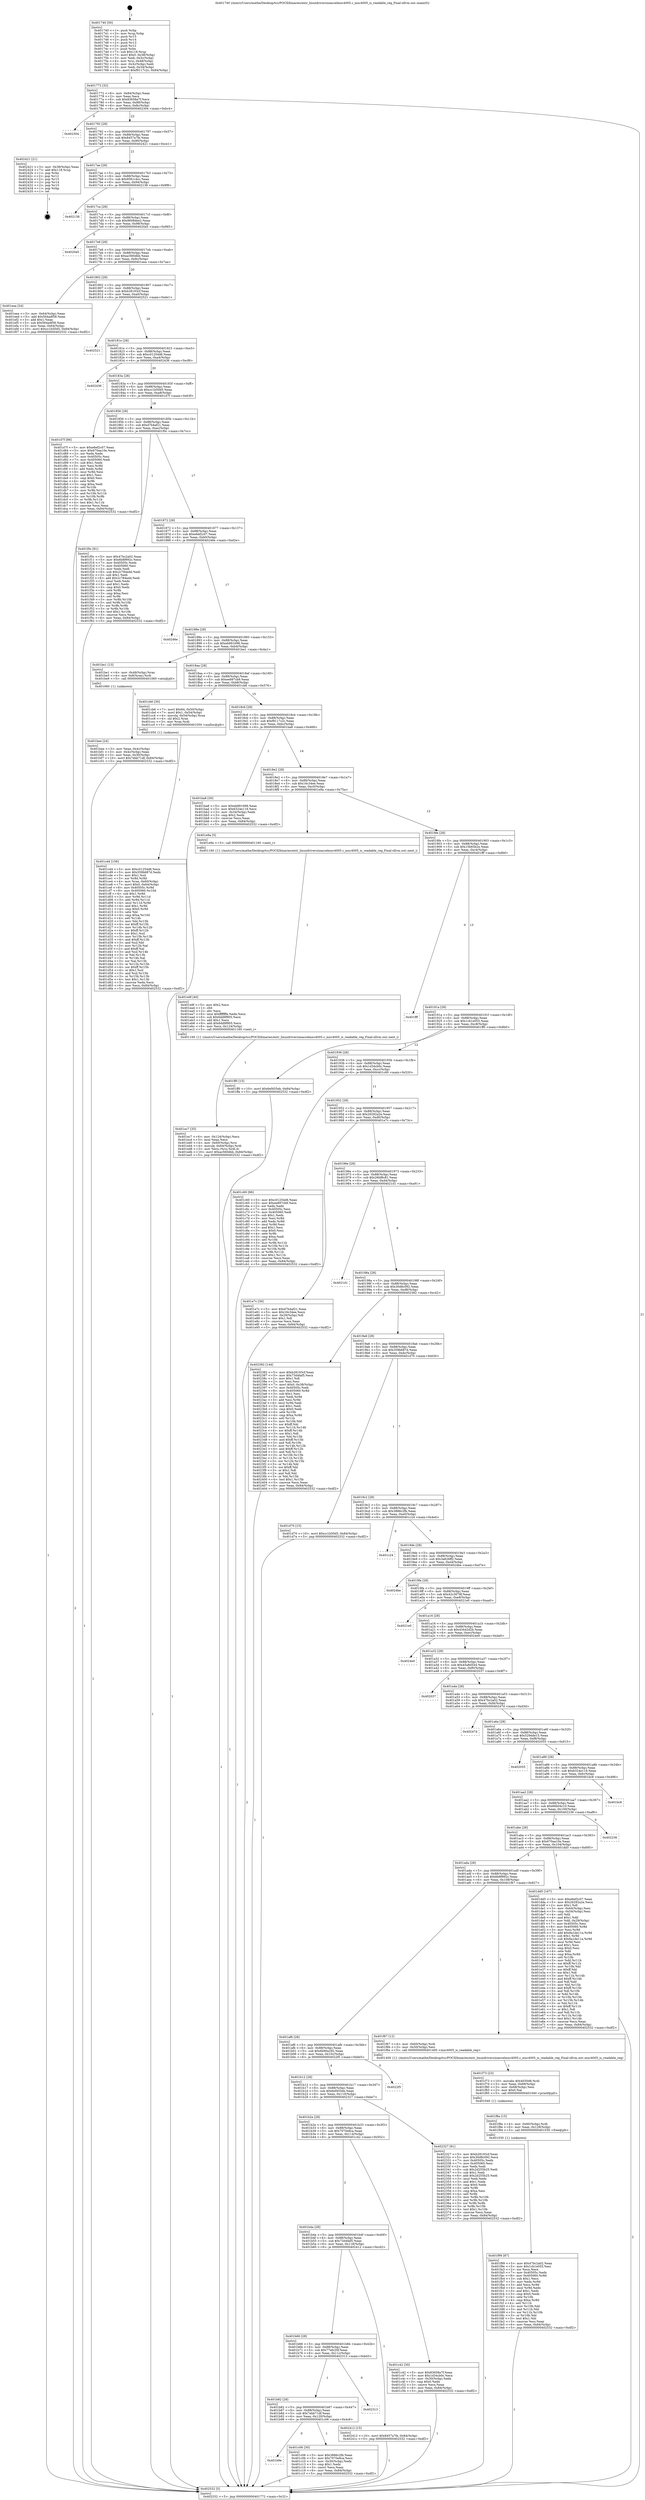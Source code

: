 digraph "0x401740" {
  label = "0x401740 (/mnt/c/Users/mathe/Desktop/tcc/POCII/binaries/extr_linuxdriversiioaccelmxc4005.c_mxc4005_is_readable_reg_Final-ollvm.out::main(0))"
  labelloc = "t"
  node[shape=record]

  Entry [label="",width=0.3,height=0.3,shape=circle,fillcolor=black,style=filled]
  "0x401772" [label="{
     0x401772 [32]\l
     | [instrs]\l
     &nbsp;&nbsp;0x401772 \<+6\>: mov -0x84(%rbp),%eax\l
     &nbsp;&nbsp;0x401778 \<+2\>: mov %eax,%ecx\l
     &nbsp;&nbsp;0x40177a \<+6\>: sub $0x83658a7f,%ecx\l
     &nbsp;&nbsp;0x401780 \<+6\>: mov %eax,-0x88(%rbp)\l
     &nbsp;&nbsp;0x401786 \<+6\>: mov %ecx,-0x8c(%rbp)\l
     &nbsp;&nbsp;0x40178c \<+6\>: je 0000000000402304 \<main+0xbc4\>\l
  }"]
  "0x402304" [label="{
     0x402304\l
  }", style=dashed]
  "0x401792" [label="{
     0x401792 [28]\l
     | [instrs]\l
     &nbsp;&nbsp;0x401792 \<+5\>: jmp 0000000000401797 \<main+0x57\>\l
     &nbsp;&nbsp;0x401797 \<+6\>: mov -0x88(%rbp),%eax\l
     &nbsp;&nbsp;0x40179d \<+5\>: sub $0x8457a7fe,%eax\l
     &nbsp;&nbsp;0x4017a2 \<+6\>: mov %eax,-0x90(%rbp)\l
     &nbsp;&nbsp;0x4017a8 \<+6\>: je 0000000000402421 \<main+0xce1\>\l
  }"]
  Exit [label="",width=0.3,height=0.3,shape=circle,fillcolor=black,style=filled,peripheries=2]
  "0x402421" [label="{
     0x402421 [21]\l
     | [instrs]\l
     &nbsp;&nbsp;0x402421 \<+3\>: mov -0x38(%rbp),%eax\l
     &nbsp;&nbsp;0x402424 \<+7\>: add $0x118,%rsp\l
     &nbsp;&nbsp;0x40242b \<+1\>: pop %rbx\l
     &nbsp;&nbsp;0x40242c \<+2\>: pop %r12\l
     &nbsp;&nbsp;0x40242e \<+2\>: pop %r13\l
     &nbsp;&nbsp;0x402430 \<+2\>: pop %r14\l
     &nbsp;&nbsp;0x402432 \<+2\>: pop %r15\l
     &nbsp;&nbsp;0x402434 \<+1\>: pop %rbp\l
     &nbsp;&nbsp;0x402435 \<+1\>: ret\l
  }"]
  "0x4017ae" [label="{
     0x4017ae [28]\l
     | [instrs]\l
     &nbsp;&nbsp;0x4017ae \<+5\>: jmp 00000000004017b3 \<main+0x73\>\l
     &nbsp;&nbsp;0x4017b3 \<+6\>: mov -0x88(%rbp),%eax\l
     &nbsp;&nbsp;0x4017b9 \<+5\>: sub $0x9561c4cc,%eax\l
     &nbsp;&nbsp;0x4017be \<+6\>: mov %eax,-0x94(%rbp)\l
     &nbsp;&nbsp;0x4017c4 \<+6\>: je 0000000000402138 \<main+0x9f8\>\l
  }"]
  "0x401f99" [label="{
     0x401f99 [87]\l
     | [instrs]\l
     &nbsp;&nbsp;0x401f99 \<+5\>: mov $0x47bc2a02,%eax\l
     &nbsp;&nbsp;0x401f9e \<+5\>: mov $0x1cb1e055,%esi\l
     &nbsp;&nbsp;0x401fa3 \<+2\>: xor %ecx,%ecx\l
     &nbsp;&nbsp;0x401fa5 \<+7\>: mov 0x40505c,%edx\l
     &nbsp;&nbsp;0x401fac \<+8\>: mov 0x405060,%r8d\l
     &nbsp;&nbsp;0x401fb4 \<+3\>: sub $0x1,%ecx\l
     &nbsp;&nbsp;0x401fb7 \<+3\>: mov %edx,%r9d\l
     &nbsp;&nbsp;0x401fba \<+3\>: add %ecx,%r9d\l
     &nbsp;&nbsp;0x401fbd \<+4\>: imul %r9d,%edx\l
     &nbsp;&nbsp;0x401fc1 \<+3\>: and $0x1,%edx\l
     &nbsp;&nbsp;0x401fc4 \<+3\>: cmp $0x0,%edx\l
     &nbsp;&nbsp;0x401fc7 \<+4\>: sete %r10b\l
     &nbsp;&nbsp;0x401fcb \<+4\>: cmp $0xa,%r8d\l
     &nbsp;&nbsp;0x401fcf \<+4\>: setl %r11b\l
     &nbsp;&nbsp;0x401fd3 \<+3\>: mov %r10b,%bl\l
     &nbsp;&nbsp;0x401fd6 \<+3\>: and %r11b,%bl\l
     &nbsp;&nbsp;0x401fd9 \<+3\>: xor %r11b,%r10b\l
     &nbsp;&nbsp;0x401fdc \<+3\>: or %r10b,%bl\l
     &nbsp;&nbsp;0x401fdf \<+3\>: test $0x1,%bl\l
     &nbsp;&nbsp;0x401fe2 \<+3\>: cmovne %esi,%eax\l
     &nbsp;&nbsp;0x401fe5 \<+6\>: mov %eax,-0x84(%rbp)\l
     &nbsp;&nbsp;0x401feb \<+5\>: jmp 0000000000402532 \<main+0xdf2\>\l
  }"]
  "0x402138" [label="{
     0x402138\l
  }", style=dashed]
  "0x4017ca" [label="{
     0x4017ca [28]\l
     | [instrs]\l
     &nbsp;&nbsp;0x4017ca \<+5\>: jmp 00000000004017cf \<main+0x8f\>\l
     &nbsp;&nbsp;0x4017cf \<+6\>: mov -0x88(%rbp),%eax\l
     &nbsp;&nbsp;0x4017d5 \<+5\>: sub $0x9608dee2,%eax\l
     &nbsp;&nbsp;0x4017da \<+6\>: mov %eax,-0x98(%rbp)\l
     &nbsp;&nbsp;0x4017e0 \<+6\>: je 00000000004020a5 \<main+0x965\>\l
  }"]
  "0x401f8a" [label="{
     0x401f8a [15]\l
     | [instrs]\l
     &nbsp;&nbsp;0x401f8a \<+4\>: mov -0x60(%rbp),%rdi\l
     &nbsp;&nbsp;0x401f8e \<+6\>: mov %eax,-0x128(%rbp)\l
     &nbsp;&nbsp;0x401f94 \<+5\>: call 0000000000401030 \<free@plt\>\l
     | [calls]\l
     &nbsp;&nbsp;0x401030 \{1\} (unknown)\l
  }"]
  "0x4020a5" [label="{
     0x4020a5\l
  }", style=dashed]
  "0x4017e6" [label="{
     0x4017e6 [28]\l
     | [instrs]\l
     &nbsp;&nbsp;0x4017e6 \<+5\>: jmp 00000000004017eb \<main+0xab\>\l
     &nbsp;&nbsp;0x4017eb \<+6\>: mov -0x88(%rbp),%eax\l
     &nbsp;&nbsp;0x4017f1 \<+5\>: sub $0xac560dbb,%eax\l
     &nbsp;&nbsp;0x4017f6 \<+6\>: mov %eax,-0x9c(%rbp)\l
     &nbsp;&nbsp;0x4017fc \<+6\>: je 0000000000401eea \<main+0x7aa\>\l
  }"]
  "0x401f73" [label="{
     0x401f73 [23]\l
     | [instrs]\l
     &nbsp;&nbsp;0x401f73 \<+10\>: movabs $0x4030d6,%rdi\l
     &nbsp;&nbsp;0x401f7d \<+3\>: mov %eax,-0x68(%rbp)\l
     &nbsp;&nbsp;0x401f80 \<+3\>: mov -0x68(%rbp),%esi\l
     &nbsp;&nbsp;0x401f83 \<+2\>: mov $0x0,%al\l
     &nbsp;&nbsp;0x401f85 \<+5\>: call 0000000000401040 \<printf@plt\>\l
     | [calls]\l
     &nbsp;&nbsp;0x401040 \{1\} (unknown)\l
  }"]
  "0x401eea" [label="{
     0x401eea [34]\l
     | [instrs]\l
     &nbsp;&nbsp;0x401eea \<+3\>: mov -0x64(%rbp),%eax\l
     &nbsp;&nbsp;0x401eed \<+5\>: add $0x564adf58,%eax\l
     &nbsp;&nbsp;0x401ef2 \<+3\>: add $0x1,%eax\l
     &nbsp;&nbsp;0x401ef5 \<+5\>: sub $0x564adf58,%eax\l
     &nbsp;&nbsp;0x401efa \<+3\>: mov %eax,-0x64(%rbp)\l
     &nbsp;&nbsp;0x401efd \<+10\>: movl $0xcc1b50d5,-0x84(%rbp)\l
     &nbsp;&nbsp;0x401f07 \<+5\>: jmp 0000000000402532 \<main+0xdf2\>\l
  }"]
  "0x401802" [label="{
     0x401802 [28]\l
     | [instrs]\l
     &nbsp;&nbsp;0x401802 \<+5\>: jmp 0000000000401807 \<main+0xc7\>\l
     &nbsp;&nbsp;0x401807 \<+6\>: mov -0x88(%rbp),%eax\l
     &nbsp;&nbsp;0x40180d \<+5\>: sub $0xb28193cf,%eax\l
     &nbsp;&nbsp;0x401812 \<+6\>: mov %eax,-0xa0(%rbp)\l
     &nbsp;&nbsp;0x401818 \<+6\>: je 0000000000402521 \<main+0xde1\>\l
  }"]
  "0x401ec7" [label="{
     0x401ec7 [35]\l
     | [instrs]\l
     &nbsp;&nbsp;0x401ec7 \<+6\>: mov -0x124(%rbp),%ecx\l
     &nbsp;&nbsp;0x401ecd \<+3\>: imul %eax,%ecx\l
     &nbsp;&nbsp;0x401ed0 \<+4\>: mov -0x60(%rbp),%rsi\l
     &nbsp;&nbsp;0x401ed4 \<+4\>: movslq -0x64(%rbp),%rdi\l
     &nbsp;&nbsp;0x401ed8 \<+3\>: mov %ecx,(%rsi,%rdi,4)\l
     &nbsp;&nbsp;0x401edb \<+10\>: movl $0xac560dbb,-0x84(%rbp)\l
     &nbsp;&nbsp;0x401ee5 \<+5\>: jmp 0000000000402532 \<main+0xdf2\>\l
  }"]
  "0x402521" [label="{
     0x402521\l
  }", style=dashed]
  "0x40181e" [label="{
     0x40181e [28]\l
     | [instrs]\l
     &nbsp;&nbsp;0x40181e \<+5\>: jmp 0000000000401823 \<main+0xe3\>\l
     &nbsp;&nbsp;0x401823 \<+6\>: mov -0x88(%rbp),%eax\l
     &nbsp;&nbsp;0x401829 \<+5\>: sub $0xc01254d6,%eax\l
     &nbsp;&nbsp;0x40182e \<+6\>: mov %eax,-0xa4(%rbp)\l
     &nbsp;&nbsp;0x401834 \<+6\>: je 0000000000402436 \<main+0xcf6\>\l
  }"]
  "0x401e9f" [label="{
     0x401e9f [40]\l
     | [instrs]\l
     &nbsp;&nbsp;0x401e9f \<+5\>: mov $0x2,%ecx\l
     &nbsp;&nbsp;0x401ea4 \<+1\>: cltd\l
     &nbsp;&nbsp;0x401ea5 \<+2\>: idiv %ecx\l
     &nbsp;&nbsp;0x401ea7 \<+6\>: imul $0xfffffffe,%edx,%ecx\l
     &nbsp;&nbsp;0x401ead \<+6\>: sub $0x6dd9f905,%ecx\l
     &nbsp;&nbsp;0x401eb3 \<+3\>: add $0x1,%ecx\l
     &nbsp;&nbsp;0x401eb6 \<+6\>: add $0x6dd9f905,%ecx\l
     &nbsp;&nbsp;0x401ebc \<+6\>: mov %ecx,-0x124(%rbp)\l
     &nbsp;&nbsp;0x401ec2 \<+5\>: call 0000000000401160 \<next_i\>\l
     | [calls]\l
     &nbsp;&nbsp;0x401160 \{1\} (/mnt/c/Users/mathe/Desktop/tcc/POCII/binaries/extr_linuxdriversiioaccelmxc4005.c_mxc4005_is_readable_reg_Final-ollvm.out::next_i)\l
  }"]
  "0x402436" [label="{
     0x402436\l
  }", style=dashed]
  "0x40183a" [label="{
     0x40183a [28]\l
     | [instrs]\l
     &nbsp;&nbsp;0x40183a \<+5\>: jmp 000000000040183f \<main+0xff\>\l
     &nbsp;&nbsp;0x40183f \<+6\>: mov -0x88(%rbp),%eax\l
     &nbsp;&nbsp;0x401845 \<+5\>: sub $0xcc1b50d5,%eax\l
     &nbsp;&nbsp;0x40184a \<+6\>: mov %eax,-0xa8(%rbp)\l
     &nbsp;&nbsp;0x401850 \<+6\>: je 0000000000401d7f \<main+0x63f\>\l
  }"]
  "0x401cd4" [label="{
     0x401cd4 [156]\l
     | [instrs]\l
     &nbsp;&nbsp;0x401cd4 \<+5\>: mov $0xc01254d6,%ecx\l
     &nbsp;&nbsp;0x401cd9 \<+5\>: mov $0x359b687d,%edx\l
     &nbsp;&nbsp;0x401cde \<+3\>: mov $0x1,%sil\l
     &nbsp;&nbsp;0x401ce1 \<+3\>: xor %r8d,%r8d\l
     &nbsp;&nbsp;0x401ce4 \<+4\>: mov %rax,-0x60(%rbp)\l
     &nbsp;&nbsp;0x401ce8 \<+7\>: movl $0x0,-0x64(%rbp)\l
     &nbsp;&nbsp;0x401cef \<+8\>: mov 0x40505c,%r9d\l
     &nbsp;&nbsp;0x401cf7 \<+8\>: mov 0x405060,%r10d\l
     &nbsp;&nbsp;0x401cff \<+4\>: sub $0x1,%r8d\l
     &nbsp;&nbsp;0x401d03 \<+3\>: mov %r9d,%r11d\l
     &nbsp;&nbsp;0x401d06 \<+3\>: add %r8d,%r11d\l
     &nbsp;&nbsp;0x401d09 \<+4\>: imul %r11d,%r9d\l
     &nbsp;&nbsp;0x401d0d \<+4\>: and $0x1,%r9d\l
     &nbsp;&nbsp;0x401d11 \<+4\>: cmp $0x0,%r9d\l
     &nbsp;&nbsp;0x401d15 \<+3\>: sete %bl\l
     &nbsp;&nbsp;0x401d18 \<+4\>: cmp $0xa,%r10d\l
     &nbsp;&nbsp;0x401d1c \<+4\>: setl %r14b\l
     &nbsp;&nbsp;0x401d20 \<+3\>: mov %bl,%r15b\l
     &nbsp;&nbsp;0x401d23 \<+4\>: xor $0xff,%r15b\l
     &nbsp;&nbsp;0x401d27 \<+3\>: mov %r14b,%r12b\l
     &nbsp;&nbsp;0x401d2a \<+4\>: xor $0xff,%r12b\l
     &nbsp;&nbsp;0x401d2e \<+4\>: xor $0x1,%sil\l
     &nbsp;&nbsp;0x401d32 \<+3\>: mov %r15b,%r13b\l
     &nbsp;&nbsp;0x401d35 \<+4\>: and $0xff,%r13b\l
     &nbsp;&nbsp;0x401d39 \<+3\>: and %sil,%bl\l
     &nbsp;&nbsp;0x401d3c \<+3\>: mov %r12b,%al\l
     &nbsp;&nbsp;0x401d3f \<+2\>: and $0xff,%al\l
     &nbsp;&nbsp;0x401d41 \<+3\>: and %sil,%r14b\l
     &nbsp;&nbsp;0x401d44 \<+3\>: or %bl,%r13b\l
     &nbsp;&nbsp;0x401d47 \<+3\>: or %r14b,%al\l
     &nbsp;&nbsp;0x401d4a \<+3\>: xor %al,%r13b\l
     &nbsp;&nbsp;0x401d4d \<+3\>: or %r12b,%r15b\l
     &nbsp;&nbsp;0x401d50 \<+4\>: xor $0xff,%r15b\l
     &nbsp;&nbsp;0x401d54 \<+4\>: or $0x1,%sil\l
     &nbsp;&nbsp;0x401d58 \<+3\>: and %sil,%r15b\l
     &nbsp;&nbsp;0x401d5b \<+3\>: or %r15b,%r13b\l
     &nbsp;&nbsp;0x401d5e \<+4\>: test $0x1,%r13b\l
     &nbsp;&nbsp;0x401d62 \<+3\>: cmovne %edx,%ecx\l
     &nbsp;&nbsp;0x401d65 \<+6\>: mov %ecx,-0x84(%rbp)\l
     &nbsp;&nbsp;0x401d6b \<+5\>: jmp 0000000000402532 \<main+0xdf2\>\l
  }"]
  "0x401d7f" [label="{
     0x401d7f [86]\l
     | [instrs]\l
     &nbsp;&nbsp;0x401d7f \<+5\>: mov $0xe6ef2c07,%eax\l
     &nbsp;&nbsp;0x401d84 \<+5\>: mov $0x670aa10e,%ecx\l
     &nbsp;&nbsp;0x401d89 \<+2\>: xor %edx,%edx\l
     &nbsp;&nbsp;0x401d8b \<+7\>: mov 0x40505c,%esi\l
     &nbsp;&nbsp;0x401d92 \<+7\>: mov 0x405060,%edi\l
     &nbsp;&nbsp;0x401d99 \<+3\>: sub $0x1,%edx\l
     &nbsp;&nbsp;0x401d9c \<+3\>: mov %esi,%r8d\l
     &nbsp;&nbsp;0x401d9f \<+3\>: add %edx,%r8d\l
     &nbsp;&nbsp;0x401da2 \<+4\>: imul %r8d,%esi\l
     &nbsp;&nbsp;0x401da6 \<+3\>: and $0x1,%esi\l
     &nbsp;&nbsp;0x401da9 \<+3\>: cmp $0x0,%esi\l
     &nbsp;&nbsp;0x401dac \<+4\>: sete %r9b\l
     &nbsp;&nbsp;0x401db0 \<+3\>: cmp $0xa,%edi\l
     &nbsp;&nbsp;0x401db3 \<+4\>: setl %r10b\l
     &nbsp;&nbsp;0x401db7 \<+3\>: mov %r9b,%r11b\l
     &nbsp;&nbsp;0x401dba \<+3\>: and %r10b,%r11b\l
     &nbsp;&nbsp;0x401dbd \<+3\>: xor %r10b,%r9b\l
     &nbsp;&nbsp;0x401dc0 \<+3\>: or %r9b,%r11b\l
     &nbsp;&nbsp;0x401dc3 \<+4\>: test $0x1,%r11b\l
     &nbsp;&nbsp;0x401dc7 \<+3\>: cmovne %ecx,%eax\l
     &nbsp;&nbsp;0x401dca \<+6\>: mov %eax,-0x84(%rbp)\l
     &nbsp;&nbsp;0x401dd0 \<+5\>: jmp 0000000000402532 \<main+0xdf2\>\l
  }"]
  "0x401856" [label="{
     0x401856 [28]\l
     | [instrs]\l
     &nbsp;&nbsp;0x401856 \<+5\>: jmp 000000000040185b \<main+0x11b\>\l
     &nbsp;&nbsp;0x40185b \<+6\>: mov -0x88(%rbp),%eax\l
     &nbsp;&nbsp;0x401861 \<+5\>: sub $0xd7b4af21,%eax\l
     &nbsp;&nbsp;0x401866 \<+6\>: mov %eax,-0xac(%rbp)\l
     &nbsp;&nbsp;0x40186c \<+6\>: je 0000000000401f0c \<main+0x7cc\>\l
  }"]
  "0x401b9e" [label="{
     0x401b9e\l
  }", style=dashed]
  "0x401f0c" [label="{
     0x401f0c [91]\l
     | [instrs]\l
     &nbsp;&nbsp;0x401f0c \<+5\>: mov $0x47bc2a02,%eax\l
     &nbsp;&nbsp;0x401f11 \<+5\>: mov $0x6b8f992c,%ecx\l
     &nbsp;&nbsp;0x401f16 \<+7\>: mov 0x40505c,%edx\l
     &nbsp;&nbsp;0x401f1d \<+7\>: mov 0x405060,%esi\l
     &nbsp;&nbsp;0x401f24 \<+2\>: mov %edx,%edi\l
     &nbsp;&nbsp;0x401f26 \<+6\>: sub $0x2c784edd,%edi\l
     &nbsp;&nbsp;0x401f2c \<+3\>: sub $0x1,%edi\l
     &nbsp;&nbsp;0x401f2f \<+6\>: add $0x2c784edd,%edi\l
     &nbsp;&nbsp;0x401f35 \<+3\>: imul %edi,%edx\l
     &nbsp;&nbsp;0x401f38 \<+3\>: and $0x1,%edx\l
     &nbsp;&nbsp;0x401f3b \<+3\>: cmp $0x0,%edx\l
     &nbsp;&nbsp;0x401f3e \<+4\>: sete %r8b\l
     &nbsp;&nbsp;0x401f42 \<+3\>: cmp $0xa,%esi\l
     &nbsp;&nbsp;0x401f45 \<+4\>: setl %r9b\l
     &nbsp;&nbsp;0x401f49 \<+3\>: mov %r8b,%r10b\l
     &nbsp;&nbsp;0x401f4c \<+3\>: and %r9b,%r10b\l
     &nbsp;&nbsp;0x401f4f \<+3\>: xor %r9b,%r8b\l
     &nbsp;&nbsp;0x401f52 \<+3\>: or %r8b,%r10b\l
     &nbsp;&nbsp;0x401f55 \<+4\>: test $0x1,%r10b\l
     &nbsp;&nbsp;0x401f59 \<+3\>: cmovne %ecx,%eax\l
     &nbsp;&nbsp;0x401f5c \<+6\>: mov %eax,-0x84(%rbp)\l
     &nbsp;&nbsp;0x401f62 \<+5\>: jmp 0000000000402532 \<main+0xdf2\>\l
  }"]
  "0x401872" [label="{
     0x401872 [28]\l
     | [instrs]\l
     &nbsp;&nbsp;0x401872 \<+5\>: jmp 0000000000401877 \<main+0x137\>\l
     &nbsp;&nbsp;0x401877 \<+6\>: mov -0x88(%rbp),%eax\l
     &nbsp;&nbsp;0x40187d \<+5\>: sub $0xe6ef2c07,%eax\l
     &nbsp;&nbsp;0x401882 \<+6\>: mov %eax,-0xb0(%rbp)\l
     &nbsp;&nbsp;0x401888 \<+6\>: je 000000000040246e \<main+0xd2e\>\l
  }"]
  "0x401c06" [label="{
     0x401c06 [30]\l
     | [instrs]\l
     &nbsp;&nbsp;0x401c06 \<+5\>: mov $0x3886c2fb,%eax\l
     &nbsp;&nbsp;0x401c0b \<+5\>: mov $0x7070e8ca,%ecx\l
     &nbsp;&nbsp;0x401c10 \<+3\>: mov -0x30(%rbp),%edx\l
     &nbsp;&nbsp;0x401c13 \<+3\>: cmp $0x1,%edx\l
     &nbsp;&nbsp;0x401c16 \<+3\>: cmovl %ecx,%eax\l
     &nbsp;&nbsp;0x401c19 \<+6\>: mov %eax,-0x84(%rbp)\l
     &nbsp;&nbsp;0x401c1f \<+5\>: jmp 0000000000402532 \<main+0xdf2\>\l
  }"]
  "0x40246e" [label="{
     0x40246e\l
  }", style=dashed]
  "0x40188e" [label="{
     0x40188e [28]\l
     | [instrs]\l
     &nbsp;&nbsp;0x40188e \<+5\>: jmp 0000000000401893 \<main+0x153\>\l
     &nbsp;&nbsp;0x401893 \<+6\>: mov -0x88(%rbp),%eax\l
     &nbsp;&nbsp;0x401899 \<+5\>: sub $0xeb991698,%eax\l
     &nbsp;&nbsp;0x40189e \<+6\>: mov %eax,-0xb4(%rbp)\l
     &nbsp;&nbsp;0x4018a4 \<+6\>: je 0000000000401be1 \<main+0x4a1\>\l
  }"]
  "0x401b82" [label="{
     0x401b82 [28]\l
     | [instrs]\l
     &nbsp;&nbsp;0x401b82 \<+5\>: jmp 0000000000401b87 \<main+0x447\>\l
     &nbsp;&nbsp;0x401b87 \<+6\>: mov -0x88(%rbp),%eax\l
     &nbsp;&nbsp;0x401b8d \<+5\>: sub $0x7ebb71df,%eax\l
     &nbsp;&nbsp;0x401b92 \<+6\>: mov %eax,-0x120(%rbp)\l
     &nbsp;&nbsp;0x401b98 \<+6\>: je 0000000000401c06 \<main+0x4c6\>\l
  }"]
  "0x401be1" [label="{
     0x401be1 [13]\l
     | [instrs]\l
     &nbsp;&nbsp;0x401be1 \<+4\>: mov -0x48(%rbp),%rax\l
     &nbsp;&nbsp;0x401be5 \<+4\>: mov 0x8(%rax),%rdi\l
     &nbsp;&nbsp;0x401be9 \<+5\>: call 0000000000401060 \<atoi@plt\>\l
     | [calls]\l
     &nbsp;&nbsp;0x401060 \{1\} (unknown)\l
  }"]
  "0x4018aa" [label="{
     0x4018aa [28]\l
     | [instrs]\l
     &nbsp;&nbsp;0x4018aa \<+5\>: jmp 00000000004018af \<main+0x16f\>\l
     &nbsp;&nbsp;0x4018af \<+6\>: mov -0x88(%rbp),%eax\l
     &nbsp;&nbsp;0x4018b5 \<+5\>: sub $0xee897cb9,%eax\l
     &nbsp;&nbsp;0x4018ba \<+6\>: mov %eax,-0xb8(%rbp)\l
     &nbsp;&nbsp;0x4018c0 \<+6\>: je 0000000000401cb6 \<main+0x576\>\l
  }"]
  "0x402313" [label="{
     0x402313\l
  }", style=dashed]
  "0x401cb6" [label="{
     0x401cb6 [30]\l
     | [instrs]\l
     &nbsp;&nbsp;0x401cb6 \<+7\>: movl $0x64,-0x50(%rbp)\l
     &nbsp;&nbsp;0x401cbd \<+7\>: movl $0x1,-0x54(%rbp)\l
     &nbsp;&nbsp;0x401cc4 \<+4\>: movslq -0x54(%rbp),%rax\l
     &nbsp;&nbsp;0x401cc8 \<+4\>: shl $0x2,%rax\l
     &nbsp;&nbsp;0x401ccc \<+3\>: mov %rax,%rdi\l
     &nbsp;&nbsp;0x401ccf \<+5\>: call 0000000000401050 \<malloc@plt\>\l
     | [calls]\l
     &nbsp;&nbsp;0x401050 \{1\} (unknown)\l
  }"]
  "0x4018c6" [label="{
     0x4018c6 [28]\l
     | [instrs]\l
     &nbsp;&nbsp;0x4018c6 \<+5\>: jmp 00000000004018cb \<main+0x18b\>\l
     &nbsp;&nbsp;0x4018cb \<+6\>: mov -0x88(%rbp),%eax\l
     &nbsp;&nbsp;0x4018d1 \<+5\>: sub $0xf9117c2c,%eax\l
     &nbsp;&nbsp;0x4018d6 \<+6\>: mov %eax,-0xbc(%rbp)\l
     &nbsp;&nbsp;0x4018dc \<+6\>: je 0000000000401ba8 \<main+0x468\>\l
  }"]
  "0x401b66" [label="{
     0x401b66 [28]\l
     | [instrs]\l
     &nbsp;&nbsp;0x401b66 \<+5\>: jmp 0000000000401b6b \<main+0x42b\>\l
     &nbsp;&nbsp;0x401b6b \<+6\>: mov -0x88(%rbp),%eax\l
     &nbsp;&nbsp;0x401b71 \<+5\>: sub $0x77efc20f,%eax\l
     &nbsp;&nbsp;0x401b76 \<+6\>: mov %eax,-0x11c(%rbp)\l
     &nbsp;&nbsp;0x401b7c \<+6\>: je 0000000000402313 \<main+0xbd3\>\l
  }"]
  "0x401ba8" [label="{
     0x401ba8 [30]\l
     | [instrs]\l
     &nbsp;&nbsp;0x401ba8 \<+5\>: mov $0xeb991698,%eax\l
     &nbsp;&nbsp;0x401bad \<+5\>: mov $0x6324e119,%ecx\l
     &nbsp;&nbsp;0x401bb2 \<+3\>: mov -0x34(%rbp),%edx\l
     &nbsp;&nbsp;0x401bb5 \<+3\>: cmp $0x2,%edx\l
     &nbsp;&nbsp;0x401bb8 \<+3\>: cmovne %ecx,%eax\l
     &nbsp;&nbsp;0x401bbb \<+6\>: mov %eax,-0x84(%rbp)\l
     &nbsp;&nbsp;0x401bc1 \<+5\>: jmp 0000000000402532 \<main+0xdf2\>\l
  }"]
  "0x4018e2" [label="{
     0x4018e2 [28]\l
     | [instrs]\l
     &nbsp;&nbsp;0x4018e2 \<+5\>: jmp 00000000004018e7 \<main+0x1a7\>\l
     &nbsp;&nbsp;0x4018e7 \<+6\>: mov -0x88(%rbp),%eax\l
     &nbsp;&nbsp;0x4018ed \<+5\>: sub $0x16c34ee,%eax\l
     &nbsp;&nbsp;0x4018f2 \<+6\>: mov %eax,-0xc0(%rbp)\l
     &nbsp;&nbsp;0x4018f8 \<+6\>: je 0000000000401e9a \<main+0x75a\>\l
  }"]
  "0x402532" [label="{
     0x402532 [5]\l
     | [instrs]\l
     &nbsp;&nbsp;0x402532 \<+5\>: jmp 0000000000401772 \<main+0x32\>\l
  }"]
  "0x401740" [label="{
     0x401740 [50]\l
     | [instrs]\l
     &nbsp;&nbsp;0x401740 \<+1\>: push %rbp\l
     &nbsp;&nbsp;0x401741 \<+3\>: mov %rsp,%rbp\l
     &nbsp;&nbsp;0x401744 \<+2\>: push %r15\l
     &nbsp;&nbsp;0x401746 \<+2\>: push %r14\l
     &nbsp;&nbsp;0x401748 \<+2\>: push %r13\l
     &nbsp;&nbsp;0x40174a \<+2\>: push %r12\l
     &nbsp;&nbsp;0x40174c \<+1\>: push %rbx\l
     &nbsp;&nbsp;0x40174d \<+7\>: sub $0x118,%rsp\l
     &nbsp;&nbsp;0x401754 \<+7\>: movl $0x0,-0x38(%rbp)\l
     &nbsp;&nbsp;0x40175b \<+3\>: mov %edi,-0x3c(%rbp)\l
     &nbsp;&nbsp;0x40175e \<+4\>: mov %rsi,-0x48(%rbp)\l
     &nbsp;&nbsp;0x401762 \<+3\>: mov -0x3c(%rbp),%edi\l
     &nbsp;&nbsp;0x401765 \<+3\>: mov %edi,-0x34(%rbp)\l
     &nbsp;&nbsp;0x401768 \<+10\>: movl $0xf9117c2c,-0x84(%rbp)\l
  }"]
  "0x401bee" [label="{
     0x401bee [24]\l
     | [instrs]\l
     &nbsp;&nbsp;0x401bee \<+3\>: mov %eax,-0x4c(%rbp)\l
     &nbsp;&nbsp;0x401bf1 \<+3\>: mov -0x4c(%rbp),%eax\l
     &nbsp;&nbsp;0x401bf4 \<+3\>: mov %eax,-0x30(%rbp)\l
     &nbsp;&nbsp;0x401bf7 \<+10\>: movl $0x7ebb71df,-0x84(%rbp)\l
     &nbsp;&nbsp;0x401c01 \<+5\>: jmp 0000000000402532 \<main+0xdf2\>\l
  }"]
  "0x402412" [label="{
     0x402412 [15]\l
     | [instrs]\l
     &nbsp;&nbsp;0x402412 \<+10\>: movl $0x8457a7fe,-0x84(%rbp)\l
     &nbsp;&nbsp;0x40241c \<+5\>: jmp 0000000000402532 \<main+0xdf2\>\l
  }"]
  "0x401e9a" [label="{
     0x401e9a [5]\l
     | [instrs]\l
     &nbsp;&nbsp;0x401e9a \<+5\>: call 0000000000401160 \<next_i\>\l
     | [calls]\l
     &nbsp;&nbsp;0x401160 \{1\} (/mnt/c/Users/mathe/Desktop/tcc/POCII/binaries/extr_linuxdriversiioaccelmxc4005.c_mxc4005_is_readable_reg_Final-ollvm.out::next_i)\l
  }"]
  "0x4018fe" [label="{
     0x4018fe [28]\l
     | [instrs]\l
     &nbsp;&nbsp;0x4018fe \<+5\>: jmp 0000000000401903 \<main+0x1c3\>\l
     &nbsp;&nbsp;0x401903 \<+6\>: mov -0x88(%rbp),%eax\l
     &nbsp;&nbsp;0x401909 \<+5\>: sub $0x15b65b2e,%eax\l
     &nbsp;&nbsp;0x40190e \<+6\>: mov %eax,-0xc4(%rbp)\l
     &nbsp;&nbsp;0x401914 \<+6\>: je 0000000000401fff \<main+0x8bf\>\l
  }"]
  "0x401b4a" [label="{
     0x401b4a [28]\l
     | [instrs]\l
     &nbsp;&nbsp;0x401b4a \<+5\>: jmp 0000000000401b4f \<main+0x40f\>\l
     &nbsp;&nbsp;0x401b4f \<+6\>: mov -0x88(%rbp),%eax\l
     &nbsp;&nbsp;0x401b55 \<+5\>: sub $0x73d4faf5,%eax\l
     &nbsp;&nbsp;0x401b5a \<+6\>: mov %eax,-0x118(%rbp)\l
     &nbsp;&nbsp;0x401b60 \<+6\>: je 0000000000402412 \<main+0xcd2\>\l
  }"]
  "0x401fff" [label="{
     0x401fff\l
  }", style=dashed]
  "0x40191a" [label="{
     0x40191a [28]\l
     | [instrs]\l
     &nbsp;&nbsp;0x40191a \<+5\>: jmp 000000000040191f \<main+0x1df\>\l
     &nbsp;&nbsp;0x40191f \<+6\>: mov -0x88(%rbp),%eax\l
     &nbsp;&nbsp;0x401925 \<+5\>: sub $0x1cb1e055,%eax\l
     &nbsp;&nbsp;0x40192a \<+6\>: mov %eax,-0xc8(%rbp)\l
     &nbsp;&nbsp;0x401930 \<+6\>: je 0000000000401ff0 \<main+0x8b0\>\l
  }"]
  "0x401c42" [label="{
     0x401c42 [30]\l
     | [instrs]\l
     &nbsp;&nbsp;0x401c42 \<+5\>: mov $0x83658a7f,%eax\l
     &nbsp;&nbsp;0x401c47 \<+5\>: mov $0x1d34cb0c,%ecx\l
     &nbsp;&nbsp;0x401c4c \<+3\>: mov -0x30(%rbp),%edx\l
     &nbsp;&nbsp;0x401c4f \<+3\>: cmp $0x0,%edx\l
     &nbsp;&nbsp;0x401c52 \<+3\>: cmove %ecx,%eax\l
     &nbsp;&nbsp;0x401c55 \<+6\>: mov %eax,-0x84(%rbp)\l
     &nbsp;&nbsp;0x401c5b \<+5\>: jmp 0000000000402532 \<main+0xdf2\>\l
  }"]
  "0x401ff0" [label="{
     0x401ff0 [15]\l
     | [instrs]\l
     &nbsp;&nbsp;0x401ff0 \<+10\>: movl $0x6ef455eb,-0x84(%rbp)\l
     &nbsp;&nbsp;0x401ffa \<+5\>: jmp 0000000000402532 \<main+0xdf2\>\l
  }"]
  "0x401936" [label="{
     0x401936 [28]\l
     | [instrs]\l
     &nbsp;&nbsp;0x401936 \<+5\>: jmp 000000000040193b \<main+0x1fb\>\l
     &nbsp;&nbsp;0x40193b \<+6\>: mov -0x88(%rbp),%eax\l
     &nbsp;&nbsp;0x401941 \<+5\>: sub $0x1d34cb0c,%eax\l
     &nbsp;&nbsp;0x401946 \<+6\>: mov %eax,-0xcc(%rbp)\l
     &nbsp;&nbsp;0x40194c \<+6\>: je 0000000000401c60 \<main+0x520\>\l
  }"]
  "0x401b2e" [label="{
     0x401b2e [28]\l
     | [instrs]\l
     &nbsp;&nbsp;0x401b2e \<+5\>: jmp 0000000000401b33 \<main+0x3f3\>\l
     &nbsp;&nbsp;0x401b33 \<+6\>: mov -0x88(%rbp),%eax\l
     &nbsp;&nbsp;0x401b39 \<+5\>: sub $0x7070e8ca,%eax\l
     &nbsp;&nbsp;0x401b3e \<+6\>: mov %eax,-0x114(%rbp)\l
     &nbsp;&nbsp;0x401b44 \<+6\>: je 0000000000401c42 \<main+0x502\>\l
  }"]
  "0x401c60" [label="{
     0x401c60 [86]\l
     | [instrs]\l
     &nbsp;&nbsp;0x401c60 \<+5\>: mov $0xc01254d6,%eax\l
     &nbsp;&nbsp;0x401c65 \<+5\>: mov $0xee897cb9,%ecx\l
     &nbsp;&nbsp;0x401c6a \<+2\>: xor %edx,%edx\l
     &nbsp;&nbsp;0x401c6c \<+7\>: mov 0x40505c,%esi\l
     &nbsp;&nbsp;0x401c73 \<+7\>: mov 0x405060,%edi\l
     &nbsp;&nbsp;0x401c7a \<+3\>: sub $0x1,%edx\l
     &nbsp;&nbsp;0x401c7d \<+3\>: mov %esi,%r8d\l
     &nbsp;&nbsp;0x401c80 \<+3\>: add %edx,%r8d\l
     &nbsp;&nbsp;0x401c83 \<+4\>: imul %r8d,%esi\l
     &nbsp;&nbsp;0x401c87 \<+3\>: and $0x1,%esi\l
     &nbsp;&nbsp;0x401c8a \<+3\>: cmp $0x0,%esi\l
     &nbsp;&nbsp;0x401c8d \<+4\>: sete %r9b\l
     &nbsp;&nbsp;0x401c91 \<+3\>: cmp $0xa,%edi\l
     &nbsp;&nbsp;0x401c94 \<+4\>: setl %r10b\l
     &nbsp;&nbsp;0x401c98 \<+3\>: mov %r9b,%r11b\l
     &nbsp;&nbsp;0x401c9b \<+3\>: and %r10b,%r11b\l
     &nbsp;&nbsp;0x401c9e \<+3\>: xor %r10b,%r9b\l
     &nbsp;&nbsp;0x401ca1 \<+3\>: or %r9b,%r11b\l
     &nbsp;&nbsp;0x401ca4 \<+4\>: test $0x1,%r11b\l
     &nbsp;&nbsp;0x401ca8 \<+3\>: cmovne %ecx,%eax\l
     &nbsp;&nbsp;0x401cab \<+6\>: mov %eax,-0x84(%rbp)\l
     &nbsp;&nbsp;0x401cb1 \<+5\>: jmp 0000000000402532 \<main+0xdf2\>\l
  }"]
  "0x401952" [label="{
     0x401952 [28]\l
     | [instrs]\l
     &nbsp;&nbsp;0x401952 \<+5\>: jmp 0000000000401957 \<main+0x217\>\l
     &nbsp;&nbsp;0x401957 \<+6\>: mov -0x88(%rbp),%eax\l
     &nbsp;&nbsp;0x40195d \<+5\>: sub $0x26292a2e,%eax\l
     &nbsp;&nbsp;0x401962 \<+6\>: mov %eax,-0xd0(%rbp)\l
     &nbsp;&nbsp;0x401968 \<+6\>: je 0000000000401e7c \<main+0x73c\>\l
  }"]
  "0x402327" [label="{
     0x402327 [91]\l
     | [instrs]\l
     &nbsp;&nbsp;0x402327 \<+5\>: mov $0xb28193cf,%eax\l
     &nbsp;&nbsp;0x40232c \<+5\>: mov $0x30d8c092,%ecx\l
     &nbsp;&nbsp;0x402331 \<+7\>: mov 0x40505c,%edx\l
     &nbsp;&nbsp;0x402338 \<+7\>: mov 0x405060,%esi\l
     &nbsp;&nbsp;0x40233f \<+2\>: mov %edx,%edi\l
     &nbsp;&nbsp;0x402341 \<+6\>: sub $0x2d255b25,%edi\l
     &nbsp;&nbsp;0x402347 \<+3\>: sub $0x1,%edi\l
     &nbsp;&nbsp;0x40234a \<+6\>: add $0x2d255b25,%edi\l
     &nbsp;&nbsp;0x402350 \<+3\>: imul %edi,%edx\l
     &nbsp;&nbsp;0x402353 \<+3\>: and $0x1,%edx\l
     &nbsp;&nbsp;0x402356 \<+3\>: cmp $0x0,%edx\l
     &nbsp;&nbsp;0x402359 \<+4\>: sete %r8b\l
     &nbsp;&nbsp;0x40235d \<+3\>: cmp $0xa,%esi\l
     &nbsp;&nbsp;0x402360 \<+4\>: setl %r9b\l
     &nbsp;&nbsp;0x402364 \<+3\>: mov %r8b,%r10b\l
     &nbsp;&nbsp;0x402367 \<+3\>: and %r9b,%r10b\l
     &nbsp;&nbsp;0x40236a \<+3\>: xor %r9b,%r8b\l
     &nbsp;&nbsp;0x40236d \<+3\>: or %r8b,%r10b\l
     &nbsp;&nbsp;0x402370 \<+4\>: test $0x1,%r10b\l
     &nbsp;&nbsp;0x402374 \<+3\>: cmovne %ecx,%eax\l
     &nbsp;&nbsp;0x402377 \<+6\>: mov %eax,-0x84(%rbp)\l
     &nbsp;&nbsp;0x40237d \<+5\>: jmp 0000000000402532 \<main+0xdf2\>\l
  }"]
  "0x401e7c" [label="{
     0x401e7c [30]\l
     | [instrs]\l
     &nbsp;&nbsp;0x401e7c \<+5\>: mov $0xd7b4af21,%eax\l
     &nbsp;&nbsp;0x401e81 \<+5\>: mov $0x16c34ee,%ecx\l
     &nbsp;&nbsp;0x401e86 \<+3\>: mov -0x29(%rbp),%dl\l
     &nbsp;&nbsp;0x401e89 \<+3\>: test $0x1,%dl\l
     &nbsp;&nbsp;0x401e8c \<+3\>: cmovne %ecx,%eax\l
     &nbsp;&nbsp;0x401e8f \<+6\>: mov %eax,-0x84(%rbp)\l
     &nbsp;&nbsp;0x401e95 \<+5\>: jmp 0000000000402532 \<main+0xdf2\>\l
  }"]
  "0x40196e" [label="{
     0x40196e [28]\l
     | [instrs]\l
     &nbsp;&nbsp;0x40196e \<+5\>: jmp 0000000000401973 \<main+0x233\>\l
     &nbsp;&nbsp;0x401973 \<+6\>: mov -0x88(%rbp),%eax\l
     &nbsp;&nbsp;0x401979 \<+5\>: sub $0x26bf8c81,%eax\l
     &nbsp;&nbsp;0x40197e \<+6\>: mov %eax,-0xd4(%rbp)\l
     &nbsp;&nbsp;0x401984 \<+6\>: je 00000000004021d1 \<main+0xa91\>\l
  }"]
  "0x401b12" [label="{
     0x401b12 [28]\l
     | [instrs]\l
     &nbsp;&nbsp;0x401b12 \<+5\>: jmp 0000000000401b17 \<main+0x3d7\>\l
     &nbsp;&nbsp;0x401b17 \<+6\>: mov -0x88(%rbp),%eax\l
     &nbsp;&nbsp;0x401b1d \<+5\>: sub $0x6ef455eb,%eax\l
     &nbsp;&nbsp;0x401b22 \<+6\>: mov %eax,-0x110(%rbp)\l
     &nbsp;&nbsp;0x401b28 \<+6\>: je 0000000000402327 \<main+0xbe7\>\l
  }"]
  "0x4021d1" [label="{
     0x4021d1\l
  }", style=dashed]
  "0x40198a" [label="{
     0x40198a [28]\l
     | [instrs]\l
     &nbsp;&nbsp;0x40198a \<+5\>: jmp 000000000040198f \<main+0x24f\>\l
     &nbsp;&nbsp;0x40198f \<+6\>: mov -0x88(%rbp),%eax\l
     &nbsp;&nbsp;0x401995 \<+5\>: sub $0x30d8c092,%eax\l
     &nbsp;&nbsp;0x40199a \<+6\>: mov %eax,-0xd8(%rbp)\l
     &nbsp;&nbsp;0x4019a0 \<+6\>: je 0000000000402382 \<main+0xc42\>\l
  }"]
  "0x4022f5" [label="{
     0x4022f5\l
  }", style=dashed]
  "0x402382" [label="{
     0x402382 [144]\l
     | [instrs]\l
     &nbsp;&nbsp;0x402382 \<+5\>: mov $0xb28193cf,%eax\l
     &nbsp;&nbsp;0x402387 \<+5\>: mov $0x73d4faf5,%ecx\l
     &nbsp;&nbsp;0x40238c \<+2\>: mov $0x1,%dl\l
     &nbsp;&nbsp;0x40238e \<+2\>: xor %esi,%esi\l
     &nbsp;&nbsp;0x402390 \<+7\>: movl $0x0,-0x38(%rbp)\l
     &nbsp;&nbsp;0x402397 \<+7\>: mov 0x40505c,%edi\l
     &nbsp;&nbsp;0x40239e \<+8\>: mov 0x405060,%r8d\l
     &nbsp;&nbsp;0x4023a6 \<+3\>: sub $0x1,%esi\l
     &nbsp;&nbsp;0x4023a9 \<+3\>: mov %edi,%r9d\l
     &nbsp;&nbsp;0x4023ac \<+3\>: add %esi,%r9d\l
     &nbsp;&nbsp;0x4023af \<+4\>: imul %r9d,%edi\l
     &nbsp;&nbsp;0x4023b3 \<+3\>: and $0x1,%edi\l
     &nbsp;&nbsp;0x4023b6 \<+3\>: cmp $0x0,%edi\l
     &nbsp;&nbsp;0x4023b9 \<+4\>: sete %r10b\l
     &nbsp;&nbsp;0x4023bd \<+4\>: cmp $0xa,%r8d\l
     &nbsp;&nbsp;0x4023c1 \<+4\>: setl %r11b\l
     &nbsp;&nbsp;0x4023c5 \<+3\>: mov %r10b,%bl\l
     &nbsp;&nbsp;0x4023c8 \<+3\>: xor $0xff,%bl\l
     &nbsp;&nbsp;0x4023cb \<+3\>: mov %r11b,%r14b\l
     &nbsp;&nbsp;0x4023ce \<+4\>: xor $0xff,%r14b\l
     &nbsp;&nbsp;0x4023d2 \<+3\>: xor $0x1,%dl\l
     &nbsp;&nbsp;0x4023d5 \<+3\>: mov %bl,%r15b\l
     &nbsp;&nbsp;0x4023d8 \<+4\>: and $0xff,%r15b\l
     &nbsp;&nbsp;0x4023dc \<+3\>: and %dl,%r10b\l
     &nbsp;&nbsp;0x4023df \<+3\>: mov %r14b,%r12b\l
     &nbsp;&nbsp;0x4023e2 \<+4\>: and $0xff,%r12b\l
     &nbsp;&nbsp;0x4023e6 \<+3\>: and %dl,%r11b\l
     &nbsp;&nbsp;0x4023e9 \<+3\>: or %r10b,%r15b\l
     &nbsp;&nbsp;0x4023ec \<+3\>: or %r11b,%r12b\l
     &nbsp;&nbsp;0x4023ef \<+3\>: xor %r12b,%r15b\l
     &nbsp;&nbsp;0x4023f2 \<+3\>: or %r14b,%bl\l
     &nbsp;&nbsp;0x4023f5 \<+3\>: xor $0xff,%bl\l
     &nbsp;&nbsp;0x4023f8 \<+3\>: or $0x1,%dl\l
     &nbsp;&nbsp;0x4023fb \<+2\>: and %dl,%bl\l
     &nbsp;&nbsp;0x4023fd \<+3\>: or %bl,%r15b\l
     &nbsp;&nbsp;0x402400 \<+4\>: test $0x1,%r15b\l
     &nbsp;&nbsp;0x402404 \<+3\>: cmovne %ecx,%eax\l
     &nbsp;&nbsp;0x402407 \<+6\>: mov %eax,-0x84(%rbp)\l
     &nbsp;&nbsp;0x40240d \<+5\>: jmp 0000000000402532 \<main+0xdf2\>\l
  }"]
  "0x4019a6" [label="{
     0x4019a6 [28]\l
     | [instrs]\l
     &nbsp;&nbsp;0x4019a6 \<+5\>: jmp 00000000004019ab \<main+0x26b\>\l
     &nbsp;&nbsp;0x4019ab \<+6\>: mov -0x88(%rbp),%eax\l
     &nbsp;&nbsp;0x4019b1 \<+5\>: sub $0x359b687d,%eax\l
     &nbsp;&nbsp;0x4019b6 \<+6\>: mov %eax,-0xdc(%rbp)\l
     &nbsp;&nbsp;0x4019bc \<+6\>: je 0000000000401d70 \<main+0x630\>\l
  }"]
  "0x401af6" [label="{
     0x401af6 [28]\l
     | [instrs]\l
     &nbsp;&nbsp;0x401af6 \<+5\>: jmp 0000000000401afb \<main+0x3bb\>\l
     &nbsp;&nbsp;0x401afb \<+6\>: mov -0x88(%rbp),%eax\l
     &nbsp;&nbsp;0x401b01 \<+5\>: sub $0x6b90a292,%eax\l
     &nbsp;&nbsp;0x401b06 \<+6\>: mov %eax,-0x10c(%rbp)\l
     &nbsp;&nbsp;0x401b0c \<+6\>: je 00000000004022f5 \<main+0xbb5\>\l
  }"]
  "0x401d70" [label="{
     0x401d70 [15]\l
     | [instrs]\l
     &nbsp;&nbsp;0x401d70 \<+10\>: movl $0xcc1b50d5,-0x84(%rbp)\l
     &nbsp;&nbsp;0x401d7a \<+5\>: jmp 0000000000402532 \<main+0xdf2\>\l
  }"]
  "0x4019c2" [label="{
     0x4019c2 [28]\l
     | [instrs]\l
     &nbsp;&nbsp;0x4019c2 \<+5\>: jmp 00000000004019c7 \<main+0x287\>\l
     &nbsp;&nbsp;0x4019c7 \<+6\>: mov -0x88(%rbp),%eax\l
     &nbsp;&nbsp;0x4019cd \<+5\>: sub $0x3886c2fb,%eax\l
     &nbsp;&nbsp;0x4019d2 \<+6\>: mov %eax,-0xe0(%rbp)\l
     &nbsp;&nbsp;0x4019d8 \<+6\>: je 0000000000401c24 \<main+0x4e4\>\l
  }"]
  "0x401f67" [label="{
     0x401f67 [12]\l
     | [instrs]\l
     &nbsp;&nbsp;0x401f67 \<+4\>: mov -0x60(%rbp),%rdi\l
     &nbsp;&nbsp;0x401f6b \<+3\>: mov -0x50(%rbp),%esi\l
     &nbsp;&nbsp;0x401f6e \<+5\>: call 0000000000401400 \<mxc4005_is_readable_reg\>\l
     | [calls]\l
     &nbsp;&nbsp;0x401400 \{1\} (/mnt/c/Users/mathe/Desktop/tcc/POCII/binaries/extr_linuxdriversiioaccelmxc4005.c_mxc4005_is_readable_reg_Final-ollvm.out::mxc4005_is_readable_reg)\l
  }"]
  "0x401c24" [label="{
     0x401c24\l
  }", style=dashed]
  "0x4019de" [label="{
     0x4019de [28]\l
     | [instrs]\l
     &nbsp;&nbsp;0x4019de \<+5\>: jmp 00000000004019e3 \<main+0x2a3\>\l
     &nbsp;&nbsp;0x4019e3 \<+6\>: mov -0x88(%rbp),%eax\l
     &nbsp;&nbsp;0x4019e9 \<+5\>: sub $0x3a626ff2,%eax\l
     &nbsp;&nbsp;0x4019ee \<+6\>: mov %eax,-0xe4(%rbp)\l
     &nbsp;&nbsp;0x4019f4 \<+6\>: je 00000000004024be \<main+0xd7e\>\l
  }"]
  "0x401ada" [label="{
     0x401ada [28]\l
     | [instrs]\l
     &nbsp;&nbsp;0x401ada \<+5\>: jmp 0000000000401adf \<main+0x39f\>\l
     &nbsp;&nbsp;0x401adf \<+6\>: mov -0x88(%rbp),%eax\l
     &nbsp;&nbsp;0x401ae5 \<+5\>: sub $0x6b8f992c,%eax\l
     &nbsp;&nbsp;0x401aea \<+6\>: mov %eax,-0x108(%rbp)\l
     &nbsp;&nbsp;0x401af0 \<+6\>: je 0000000000401f67 \<main+0x827\>\l
  }"]
  "0x4024be" [label="{
     0x4024be\l
  }", style=dashed]
  "0x4019fa" [label="{
     0x4019fa [28]\l
     | [instrs]\l
     &nbsp;&nbsp;0x4019fa \<+5\>: jmp 00000000004019ff \<main+0x2bf\>\l
     &nbsp;&nbsp;0x4019ff \<+6\>: mov -0x88(%rbp),%eax\l
     &nbsp;&nbsp;0x401a05 \<+5\>: sub $0x42c3678f,%eax\l
     &nbsp;&nbsp;0x401a0a \<+6\>: mov %eax,-0xe8(%rbp)\l
     &nbsp;&nbsp;0x401a10 \<+6\>: je 00000000004021e0 \<main+0xaa0\>\l
  }"]
  "0x401dd5" [label="{
     0x401dd5 [167]\l
     | [instrs]\l
     &nbsp;&nbsp;0x401dd5 \<+5\>: mov $0xe6ef2c07,%eax\l
     &nbsp;&nbsp;0x401dda \<+5\>: mov $0x26292a2e,%ecx\l
     &nbsp;&nbsp;0x401ddf \<+2\>: mov $0x1,%dl\l
     &nbsp;&nbsp;0x401de1 \<+3\>: mov -0x64(%rbp),%esi\l
     &nbsp;&nbsp;0x401de4 \<+3\>: cmp -0x54(%rbp),%esi\l
     &nbsp;&nbsp;0x401de7 \<+4\>: setl %dil\l
     &nbsp;&nbsp;0x401deb \<+4\>: and $0x1,%dil\l
     &nbsp;&nbsp;0x401def \<+4\>: mov %dil,-0x29(%rbp)\l
     &nbsp;&nbsp;0x401df3 \<+7\>: mov 0x40505c,%esi\l
     &nbsp;&nbsp;0x401dfa \<+8\>: mov 0x405060,%r8d\l
     &nbsp;&nbsp;0x401e02 \<+3\>: mov %esi,%r9d\l
     &nbsp;&nbsp;0x401e05 \<+7\>: add $0x8a1de11a,%r9d\l
     &nbsp;&nbsp;0x401e0c \<+4\>: sub $0x1,%r9d\l
     &nbsp;&nbsp;0x401e10 \<+7\>: sub $0x8a1de11a,%r9d\l
     &nbsp;&nbsp;0x401e17 \<+4\>: imul %r9d,%esi\l
     &nbsp;&nbsp;0x401e1b \<+3\>: and $0x1,%esi\l
     &nbsp;&nbsp;0x401e1e \<+3\>: cmp $0x0,%esi\l
     &nbsp;&nbsp;0x401e21 \<+4\>: sete %dil\l
     &nbsp;&nbsp;0x401e25 \<+4\>: cmp $0xa,%r8d\l
     &nbsp;&nbsp;0x401e29 \<+4\>: setl %r10b\l
     &nbsp;&nbsp;0x401e2d \<+3\>: mov %dil,%r11b\l
     &nbsp;&nbsp;0x401e30 \<+4\>: xor $0xff,%r11b\l
     &nbsp;&nbsp;0x401e34 \<+3\>: mov %r10b,%bl\l
     &nbsp;&nbsp;0x401e37 \<+3\>: xor $0xff,%bl\l
     &nbsp;&nbsp;0x401e3a \<+3\>: xor $0x1,%dl\l
     &nbsp;&nbsp;0x401e3d \<+3\>: mov %r11b,%r14b\l
     &nbsp;&nbsp;0x401e40 \<+4\>: and $0xff,%r14b\l
     &nbsp;&nbsp;0x401e44 \<+3\>: and %dl,%dil\l
     &nbsp;&nbsp;0x401e47 \<+3\>: mov %bl,%r15b\l
     &nbsp;&nbsp;0x401e4a \<+4\>: and $0xff,%r15b\l
     &nbsp;&nbsp;0x401e4e \<+3\>: and %dl,%r10b\l
     &nbsp;&nbsp;0x401e51 \<+3\>: or %dil,%r14b\l
     &nbsp;&nbsp;0x401e54 \<+3\>: or %r10b,%r15b\l
     &nbsp;&nbsp;0x401e57 \<+3\>: xor %r15b,%r14b\l
     &nbsp;&nbsp;0x401e5a \<+3\>: or %bl,%r11b\l
     &nbsp;&nbsp;0x401e5d \<+4\>: xor $0xff,%r11b\l
     &nbsp;&nbsp;0x401e61 \<+3\>: or $0x1,%dl\l
     &nbsp;&nbsp;0x401e64 \<+3\>: and %dl,%r11b\l
     &nbsp;&nbsp;0x401e67 \<+3\>: or %r11b,%r14b\l
     &nbsp;&nbsp;0x401e6a \<+4\>: test $0x1,%r14b\l
     &nbsp;&nbsp;0x401e6e \<+3\>: cmovne %ecx,%eax\l
     &nbsp;&nbsp;0x401e71 \<+6\>: mov %eax,-0x84(%rbp)\l
     &nbsp;&nbsp;0x401e77 \<+5\>: jmp 0000000000402532 \<main+0xdf2\>\l
  }"]
  "0x4021e0" [label="{
     0x4021e0\l
  }", style=dashed]
  "0x401a16" [label="{
     0x401a16 [28]\l
     | [instrs]\l
     &nbsp;&nbsp;0x401a16 \<+5\>: jmp 0000000000401a1b \<main+0x2db\>\l
     &nbsp;&nbsp;0x401a1b \<+6\>: mov -0x88(%rbp),%eax\l
     &nbsp;&nbsp;0x401a21 \<+5\>: sub $0x43442d2b,%eax\l
     &nbsp;&nbsp;0x401a26 \<+6\>: mov %eax,-0xec(%rbp)\l
     &nbsp;&nbsp;0x401a2c \<+6\>: je 00000000004024e0 \<main+0xda0\>\l
  }"]
  "0x401abe" [label="{
     0x401abe [28]\l
     | [instrs]\l
     &nbsp;&nbsp;0x401abe \<+5\>: jmp 0000000000401ac3 \<main+0x383\>\l
     &nbsp;&nbsp;0x401ac3 \<+6\>: mov -0x88(%rbp),%eax\l
     &nbsp;&nbsp;0x401ac9 \<+5\>: sub $0x670aa10e,%eax\l
     &nbsp;&nbsp;0x401ace \<+6\>: mov %eax,-0x104(%rbp)\l
     &nbsp;&nbsp;0x401ad4 \<+6\>: je 0000000000401dd5 \<main+0x695\>\l
  }"]
  "0x4024e0" [label="{
     0x4024e0\l
  }", style=dashed]
  "0x401a32" [label="{
     0x401a32 [28]\l
     | [instrs]\l
     &nbsp;&nbsp;0x401a32 \<+5\>: jmp 0000000000401a37 \<main+0x2f7\>\l
     &nbsp;&nbsp;0x401a37 \<+6\>: mov -0x88(%rbp),%eax\l
     &nbsp;&nbsp;0x401a3d \<+5\>: sub $0x45a8d544,%eax\l
     &nbsp;&nbsp;0x401a42 \<+6\>: mov %eax,-0xf0(%rbp)\l
     &nbsp;&nbsp;0x401a48 \<+6\>: je 0000000000402037 \<main+0x8f7\>\l
  }"]
  "0x402236" [label="{
     0x402236\l
  }", style=dashed]
  "0x402037" [label="{
     0x402037\l
  }", style=dashed]
  "0x401a4e" [label="{
     0x401a4e [28]\l
     | [instrs]\l
     &nbsp;&nbsp;0x401a4e \<+5\>: jmp 0000000000401a53 \<main+0x313\>\l
     &nbsp;&nbsp;0x401a53 \<+6\>: mov -0x88(%rbp),%eax\l
     &nbsp;&nbsp;0x401a59 \<+5\>: sub $0x47bc2a02,%eax\l
     &nbsp;&nbsp;0x401a5e \<+6\>: mov %eax,-0xf4(%rbp)\l
     &nbsp;&nbsp;0x401a64 \<+6\>: je 000000000040247d \<main+0xd3d\>\l
  }"]
  "0x401aa2" [label="{
     0x401aa2 [28]\l
     | [instrs]\l
     &nbsp;&nbsp;0x401aa2 \<+5\>: jmp 0000000000401aa7 \<main+0x367\>\l
     &nbsp;&nbsp;0x401aa7 \<+6\>: mov -0x88(%rbp),%eax\l
     &nbsp;&nbsp;0x401aad \<+5\>: sub $0x66b04c10,%eax\l
     &nbsp;&nbsp;0x401ab2 \<+6\>: mov %eax,-0x100(%rbp)\l
     &nbsp;&nbsp;0x401ab8 \<+6\>: je 0000000000402236 \<main+0xaf6\>\l
  }"]
  "0x40247d" [label="{
     0x40247d\l
  }", style=dashed]
  "0x401a6a" [label="{
     0x401a6a [28]\l
     | [instrs]\l
     &nbsp;&nbsp;0x401a6a \<+5\>: jmp 0000000000401a6f \<main+0x32f\>\l
     &nbsp;&nbsp;0x401a6f \<+6\>: mov -0x88(%rbp),%eax\l
     &nbsp;&nbsp;0x401a75 \<+5\>: sub $0x529dde15,%eax\l
     &nbsp;&nbsp;0x401a7a \<+6\>: mov %eax,-0xf8(%rbp)\l
     &nbsp;&nbsp;0x401a80 \<+6\>: je 0000000000402055 \<main+0x915\>\l
  }"]
  "0x401bc6" [label="{
     0x401bc6\l
  }", style=dashed]
  "0x402055" [label="{
     0x402055\l
  }", style=dashed]
  "0x401a86" [label="{
     0x401a86 [28]\l
     | [instrs]\l
     &nbsp;&nbsp;0x401a86 \<+5\>: jmp 0000000000401a8b \<main+0x34b\>\l
     &nbsp;&nbsp;0x401a8b \<+6\>: mov -0x88(%rbp),%eax\l
     &nbsp;&nbsp;0x401a91 \<+5\>: sub $0x6324e119,%eax\l
     &nbsp;&nbsp;0x401a96 \<+6\>: mov %eax,-0xfc(%rbp)\l
     &nbsp;&nbsp;0x401a9c \<+6\>: je 0000000000401bc6 \<main+0x486\>\l
  }"]
  Entry -> "0x401740" [label=" 1"]
  "0x401772" -> "0x402304" [label=" 0"]
  "0x401772" -> "0x401792" [label=" 22"]
  "0x402421" -> Exit [label=" 1"]
  "0x401792" -> "0x402421" [label=" 1"]
  "0x401792" -> "0x4017ae" [label=" 21"]
  "0x402412" -> "0x402532" [label=" 1"]
  "0x4017ae" -> "0x402138" [label=" 0"]
  "0x4017ae" -> "0x4017ca" [label=" 21"]
  "0x402382" -> "0x402532" [label=" 1"]
  "0x4017ca" -> "0x4020a5" [label=" 0"]
  "0x4017ca" -> "0x4017e6" [label=" 21"]
  "0x402327" -> "0x402532" [label=" 1"]
  "0x4017e6" -> "0x401eea" [label=" 1"]
  "0x4017e6" -> "0x401802" [label=" 20"]
  "0x401ff0" -> "0x402532" [label=" 1"]
  "0x401802" -> "0x402521" [label=" 0"]
  "0x401802" -> "0x40181e" [label=" 20"]
  "0x401f99" -> "0x402532" [label=" 1"]
  "0x40181e" -> "0x402436" [label=" 0"]
  "0x40181e" -> "0x40183a" [label=" 20"]
  "0x401f8a" -> "0x401f99" [label=" 1"]
  "0x40183a" -> "0x401d7f" [label=" 2"]
  "0x40183a" -> "0x401856" [label=" 18"]
  "0x401f73" -> "0x401f8a" [label=" 1"]
  "0x401856" -> "0x401f0c" [label=" 1"]
  "0x401856" -> "0x401872" [label=" 17"]
  "0x401f67" -> "0x401f73" [label=" 1"]
  "0x401872" -> "0x40246e" [label=" 0"]
  "0x401872" -> "0x40188e" [label=" 17"]
  "0x401f0c" -> "0x402532" [label=" 1"]
  "0x40188e" -> "0x401be1" [label=" 1"]
  "0x40188e" -> "0x4018aa" [label=" 16"]
  "0x401ec7" -> "0x402532" [label=" 1"]
  "0x4018aa" -> "0x401cb6" [label=" 1"]
  "0x4018aa" -> "0x4018c6" [label=" 15"]
  "0x401e9f" -> "0x401ec7" [label=" 1"]
  "0x4018c6" -> "0x401ba8" [label=" 1"]
  "0x4018c6" -> "0x4018e2" [label=" 14"]
  "0x401ba8" -> "0x402532" [label=" 1"]
  "0x401740" -> "0x401772" [label=" 1"]
  "0x402532" -> "0x401772" [label=" 21"]
  "0x401be1" -> "0x401bee" [label=" 1"]
  "0x401bee" -> "0x402532" [label=" 1"]
  "0x401e7c" -> "0x402532" [label=" 2"]
  "0x4018e2" -> "0x401e9a" [label=" 1"]
  "0x4018e2" -> "0x4018fe" [label=" 13"]
  "0x401dd5" -> "0x402532" [label=" 2"]
  "0x4018fe" -> "0x401fff" [label=" 0"]
  "0x4018fe" -> "0x40191a" [label=" 13"]
  "0x401d70" -> "0x402532" [label=" 1"]
  "0x40191a" -> "0x401ff0" [label=" 1"]
  "0x40191a" -> "0x401936" [label=" 12"]
  "0x401cd4" -> "0x402532" [label=" 1"]
  "0x401936" -> "0x401c60" [label=" 1"]
  "0x401936" -> "0x401952" [label=" 11"]
  "0x401c60" -> "0x402532" [label=" 1"]
  "0x401952" -> "0x401e7c" [label=" 2"]
  "0x401952" -> "0x40196e" [label=" 9"]
  "0x401c42" -> "0x402532" [label=" 1"]
  "0x40196e" -> "0x4021d1" [label=" 0"]
  "0x40196e" -> "0x40198a" [label=" 9"]
  "0x401b82" -> "0x401b9e" [label=" 0"]
  "0x40198a" -> "0x402382" [label=" 1"]
  "0x40198a" -> "0x4019a6" [label=" 8"]
  "0x401b82" -> "0x401c06" [label=" 1"]
  "0x4019a6" -> "0x401d70" [label=" 1"]
  "0x4019a6" -> "0x4019c2" [label=" 7"]
  "0x401b66" -> "0x401b82" [label=" 1"]
  "0x4019c2" -> "0x401c24" [label=" 0"]
  "0x4019c2" -> "0x4019de" [label=" 7"]
  "0x401b66" -> "0x402313" [label=" 0"]
  "0x4019de" -> "0x4024be" [label=" 0"]
  "0x4019de" -> "0x4019fa" [label=" 7"]
  "0x401b4a" -> "0x401b66" [label=" 1"]
  "0x4019fa" -> "0x4021e0" [label=" 0"]
  "0x4019fa" -> "0x401a16" [label=" 7"]
  "0x401b4a" -> "0x402412" [label=" 1"]
  "0x401a16" -> "0x4024e0" [label=" 0"]
  "0x401a16" -> "0x401a32" [label=" 7"]
  "0x401b2e" -> "0x401b4a" [label=" 2"]
  "0x401a32" -> "0x402037" [label=" 0"]
  "0x401a32" -> "0x401a4e" [label=" 7"]
  "0x401b2e" -> "0x401c42" [label=" 1"]
  "0x401a4e" -> "0x40247d" [label=" 0"]
  "0x401a4e" -> "0x401a6a" [label=" 7"]
  "0x401b12" -> "0x401b2e" [label=" 3"]
  "0x401a6a" -> "0x402055" [label=" 0"]
  "0x401a6a" -> "0x401a86" [label=" 7"]
  "0x401b12" -> "0x402327" [label=" 1"]
  "0x401a86" -> "0x401bc6" [label=" 0"]
  "0x401a86" -> "0x401aa2" [label=" 7"]
  "0x401cb6" -> "0x401cd4" [label=" 1"]
  "0x401aa2" -> "0x402236" [label=" 0"]
  "0x401aa2" -> "0x401abe" [label=" 7"]
  "0x401d7f" -> "0x402532" [label=" 2"]
  "0x401abe" -> "0x401dd5" [label=" 2"]
  "0x401abe" -> "0x401ada" [label=" 5"]
  "0x401e9a" -> "0x401e9f" [label=" 1"]
  "0x401ada" -> "0x401f67" [label=" 1"]
  "0x401ada" -> "0x401af6" [label=" 4"]
  "0x401eea" -> "0x402532" [label=" 1"]
  "0x401af6" -> "0x4022f5" [label=" 0"]
  "0x401af6" -> "0x401b12" [label=" 4"]
  "0x401c06" -> "0x402532" [label=" 1"]
}
